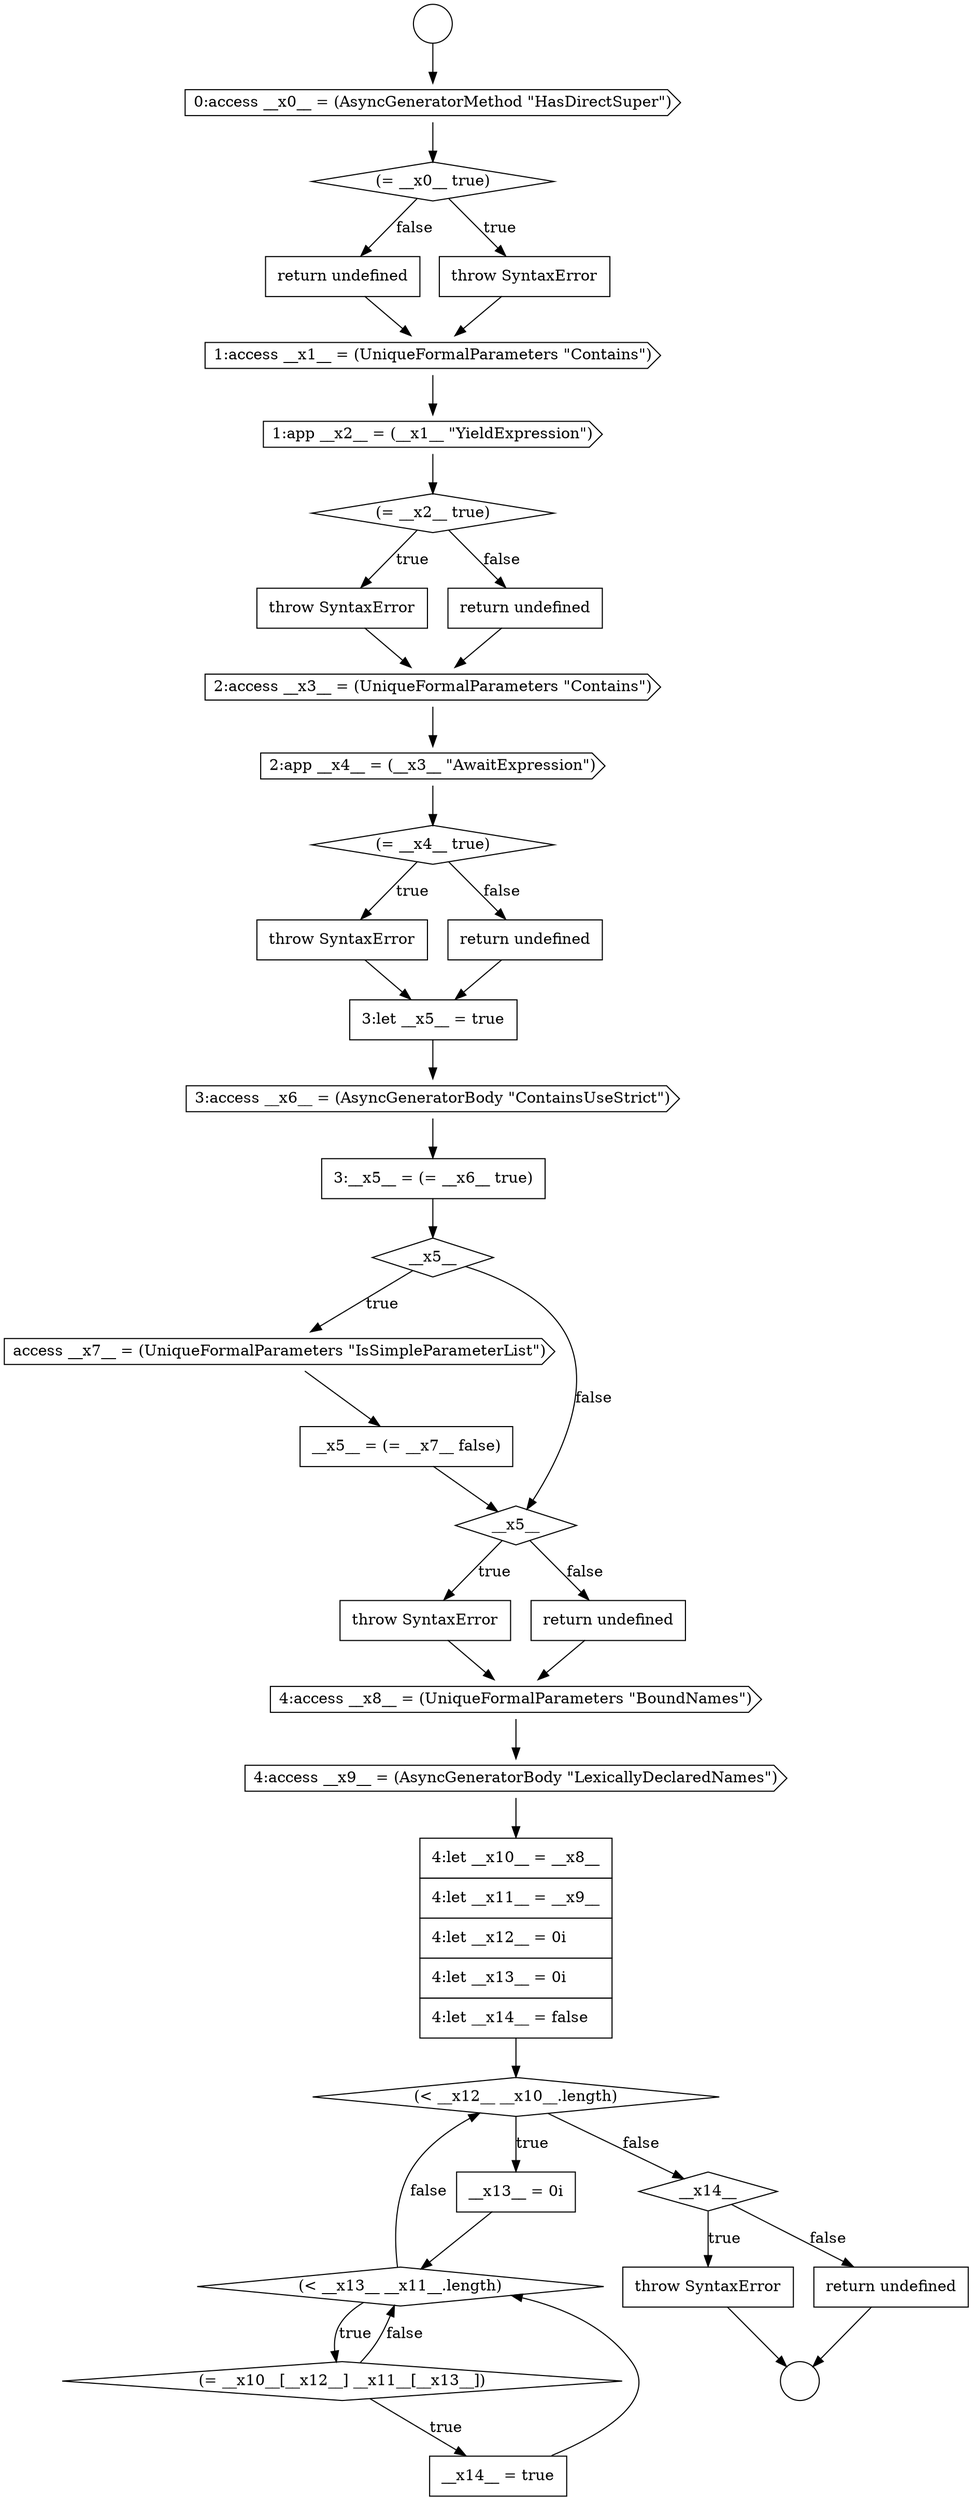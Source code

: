 digraph {
  node20200 [shape=circle label=" " color="black" fillcolor="white" style=filled]
  node20209 [shape=none, margin=0, label=<<font color="black">
    <table border="0" cellborder="1" cellspacing="0" cellpadding="10">
      <tr><td align="left">throw SyntaxError</td></tr>
    </table>
  </font>> color="black" fillcolor="white" style=filled]
  node20227 [shape=none, margin=0, label=<<font color="black">
    <table border="0" cellborder="1" cellspacing="0" cellpadding="10">
      <tr><td align="left">4:let __x10__ = __x8__</td></tr>
      <tr><td align="left">4:let __x11__ = __x9__</td></tr>
      <tr><td align="left">4:let __x12__ = 0i</td></tr>
      <tr><td align="left">4:let __x13__ = 0i</td></tr>
      <tr><td align="left">4:let __x14__ = false</td></tr>
    </table>
  </font>> color="black" fillcolor="white" style=filled]
  node20223 [shape=none, margin=0, label=<<font color="black">
    <table border="0" cellborder="1" cellspacing="0" cellpadding="10">
      <tr><td align="left">throw SyntaxError</td></tr>
    </table>
  </font>> color="black" fillcolor="white" style=filled]
  node20216 [shape=none, margin=0, label=<<font color="black">
    <table border="0" cellborder="1" cellspacing="0" cellpadding="10">
      <tr><td align="left">3:let __x5__ = true</td></tr>
    </table>
  </font>> color="black" fillcolor="white" style=filled]
  node20220 [shape=cds, label=<<font color="black">access __x7__ = (UniqueFormalParameters &quot;IsSimpleParameterList&quot;)</font>> color="black" fillcolor="white" style=filled]
  node20224 [shape=none, margin=0, label=<<font color="black">
    <table border="0" cellborder="1" cellspacing="0" cellpadding="10">
      <tr><td align="left">return undefined</td></tr>
    </table>
  </font>> color="black" fillcolor="white" style=filled]
  node20229 [shape=none, margin=0, label=<<font color="black">
    <table border="0" cellborder="1" cellspacing="0" cellpadding="10">
      <tr><td align="left">__x13__ = 0i</td></tr>
    </table>
  </font>> color="black" fillcolor="white" style=filled]
  node20212 [shape=cds, label=<<font color="black">2:app __x4__ = (__x3__ &quot;AwaitExpression&quot;)</font>> color="black" fillcolor="white" style=filled]
  node20211 [shape=cds, label=<<font color="black">2:access __x3__ = (UniqueFormalParameters &quot;Contains&quot;)</font>> color="black" fillcolor="white" style=filled]
  node20221 [shape=none, margin=0, label=<<font color="black">
    <table border="0" cellborder="1" cellspacing="0" cellpadding="10">
      <tr><td align="left">__x5__ = (= __x7__ false)</td></tr>
    </table>
  </font>> color="black" fillcolor="white" style=filled]
  node20214 [shape=none, margin=0, label=<<font color="black">
    <table border="0" cellborder="1" cellspacing="0" cellpadding="10">
      <tr><td align="left">throw SyntaxError</td></tr>
    </table>
  </font>> color="black" fillcolor="white" style=filled]
  node20234 [shape=none, margin=0, label=<<font color="black">
    <table border="0" cellborder="1" cellspacing="0" cellpadding="10">
      <tr><td align="left">throw SyntaxError</td></tr>
    </table>
  </font>> color="black" fillcolor="white" style=filled]
  node20210 [shape=none, margin=0, label=<<font color="black">
    <table border="0" cellborder="1" cellspacing="0" cellpadding="10">
      <tr><td align="left">return undefined</td></tr>
    </table>
  </font>> color="black" fillcolor="white" style=filled]
  node20219 [shape=diamond, label=<<font color="black">__x5__</font>> color="black" fillcolor="white" style=filled]
  node20222 [shape=diamond, label=<<font color="black">__x5__</font>> color="black" fillcolor="white" style=filled]
  node20231 [shape=diamond, label=<<font color="black">(= __x10__[__x12__] __x11__[__x13__])</font>> color="black" fillcolor="white" style=filled]
  node20202 [shape=cds, label=<<font color="black">0:access __x0__ = (AsyncGeneratorMethod &quot;HasDirectSuper&quot;)</font>> color="black" fillcolor="white" style=filled]
  node20235 [shape=none, margin=0, label=<<font color="black">
    <table border="0" cellborder="1" cellspacing="0" cellpadding="10">
      <tr><td align="left">return undefined</td></tr>
    </table>
  </font>> color="black" fillcolor="white" style=filled]
  node20213 [shape=diamond, label=<<font color="black">(= __x4__ true)</font>> color="black" fillcolor="white" style=filled]
  node20232 [shape=none, margin=0, label=<<font color="black">
    <table border="0" cellborder="1" cellspacing="0" cellpadding="10">
      <tr><td align="left">__x14__ = true</td></tr>
    </table>
  </font>> color="black" fillcolor="white" style=filled]
  node20230 [shape=diamond, label=<<font color="black">(&lt; __x13__ __x11__.length)</font>> color="black" fillcolor="white" style=filled]
  node20203 [shape=diamond, label=<<font color="black">(= __x0__ true)</font>> color="black" fillcolor="white" style=filled]
  node20206 [shape=cds, label=<<font color="black">1:access __x1__ = (UniqueFormalParameters &quot;Contains&quot;)</font>> color="black" fillcolor="white" style=filled]
  node20226 [shape=cds, label=<<font color="black">4:access __x9__ = (AsyncGeneratorBody &quot;LexicallyDeclaredNames&quot;)</font>> color="black" fillcolor="white" style=filled]
  node20207 [shape=cds, label=<<font color="black">1:app __x2__ = (__x1__ &quot;YieldExpression&quot;)</font>> color="black" fillcolor="white" style=filled]
  node20217 [shape=cds, label=<<font color="black">3:access __x6__ = (AsyncGeneratorBody &quot;ContainsUseStrict&quot;)</font>> color="black" fillcolor="white" style=filled]
  node20228 [shape=diamond, label=<<font color="black">(&lt; __x12__ __x10__.length)</font>> color="black" fillcolor="white" style=filled]
  node20205 [shape=none, margin=0, label=<<font color="black">
    <table border="0" cellborder="1" cellspacing="0" cellpadding="10">
      <tr><td align="left">return undefined</td></tr>
    </table>
  </font>> color="black" fillcolor="white" style=filled]
  node20204 [shape=none, margin=0, label=<<font color="black">
    <table border="0" cellborder="1" cellspacing="0" cellpadding="10">
      <tr><td align="left">throw SyntaxError</td></tr>
    </table>
  </font>> color="black" fillcolor="white" style=filled]
  node20215 [shape=none, margin=0, label=<<font color="black">
    <table border="0" cellborder="1" cellspacing="0" cellpadding="10">
      <tr><td align="left">return undefined</td></tr>
    </table>
  </font>> color="black" fillcolor="white" style=filled]
  node20233 [shape=diamond, label=<<font color="black">__x14__</font>> color="black" fillcolor="white" style=filled]
  node20201 [shape=circle label=" " color="black" fillcolor="white" style=filled]
  node20208 [shape=diamond, label=<<font color="black">(= __x2__ true)</font>> color="black" fillcolor="white" style=filled]
  node20218 [shape=none, margin=0, label=<<font color="black">
    <table border="0" cellborder="1" cellspacing="0" cellpadding="10">
      <tr><td align="left">3:__x5__ = (= __x6__ true)</td></tr>
    </table>
  </font>> color="black" fillcolor="white" style=filled]
  node20225 [shape=cds, label=<<font color="black">4:access __x8__ = (UniqueFormalParameters &quot;BoundNames&quot;)</font>> color="black" fillcolor="white" style=filled]
  node20226 -> node20227 [ color="black"]
  node20218 -> node20219 [ color="black"]
  node20206 -> node20207 [ color="black"]
  node20225 -> node20226 [ color="black"]
  node20205 -> node20206 [ color="black"]
  node20228 -> node20229 [label=<<font color="black">true</font>> color="black"]
  node20228 -> node20233 [label=<<font color="black">false</font>> color="black"]
  node20202 -> node20203 [ color="black"]
  node20234 -> node20201 [ color="black"]
  node20215 -> node20216 [ color="black"]
  node20231 -> node20232 [label=<<font color="black">true</font>> color="black"]
  node20231 -> node20230 [label=<<font color="black">false</font>> color="black"]
  node20204 -> node20206 [ color="black"]
  node20219 -> node20220 [label=<<font color="black">true</font>> color="black"]
  node20219 -> node20222 [label=<<font color="black">false</font>> color="black"]
  node20216 -> node20217 [ color="black"]
  node20212 -> node20213 [ color="black"]
  node20210 -> node20211 [ color="black"]
  node20230 -> node20231 [label=<<font color="black">true</font>> color="black"]
  node20230 -> node20228 [label=<<font color="black">false</font>> color="black"]
  node20229 -> node20230 [ color="black"]
  node20207 -> node20208 [ color="black"]
  node20200 -> node20202 [ color="black"]
  node20220 -> node20221 [ color="black"]
  node20213 -> node20214 [label=<<font color="black">true</font>> color="black"]
  node20213 -> node20215 [label=<<font color="black">false</font>> color="black"]
  node20211 -> node20212 [ color="black"]
  node20232 -> node20230 [ color="black"]
  node20214 -> node20216 [ color="black"]
  node20208 -> node20209 [label=<<font color="black">true</font>> color="black"]
  node20208 -> node20210 [label=<<font color="black">false</font>> color="black"]
  node20221 -> node20222 [ color="black"]
  node20227 -> node20228 [ color="black"]
  node20217 -> node20218 [ color="black"]
  node20224 -> node20225 [ color="black"]
  node20203 -> node20204 [label=<<font color="black">true</font>> color="black"]
  node20203 -> node20205 [label=<<font color="black">false</font>> color="black"]
  node20209 -> node20211 [ color="black"]
  node20233 -> node20234 [label=<<font color="black">true</font>> color="black"]
  node20233 -> node20235 [label=<<font color="black">false</font>> color="black"]
  node20222 -> node20223 [label=<<font color="black">true</font>> color="black"]
  node20222 -> node20224 [label=<<font color="black">false</font>> color="black"]
  node20235 -> node20201 [ color="black"]
  node20223 -> node20225 [ color="black"]
}
